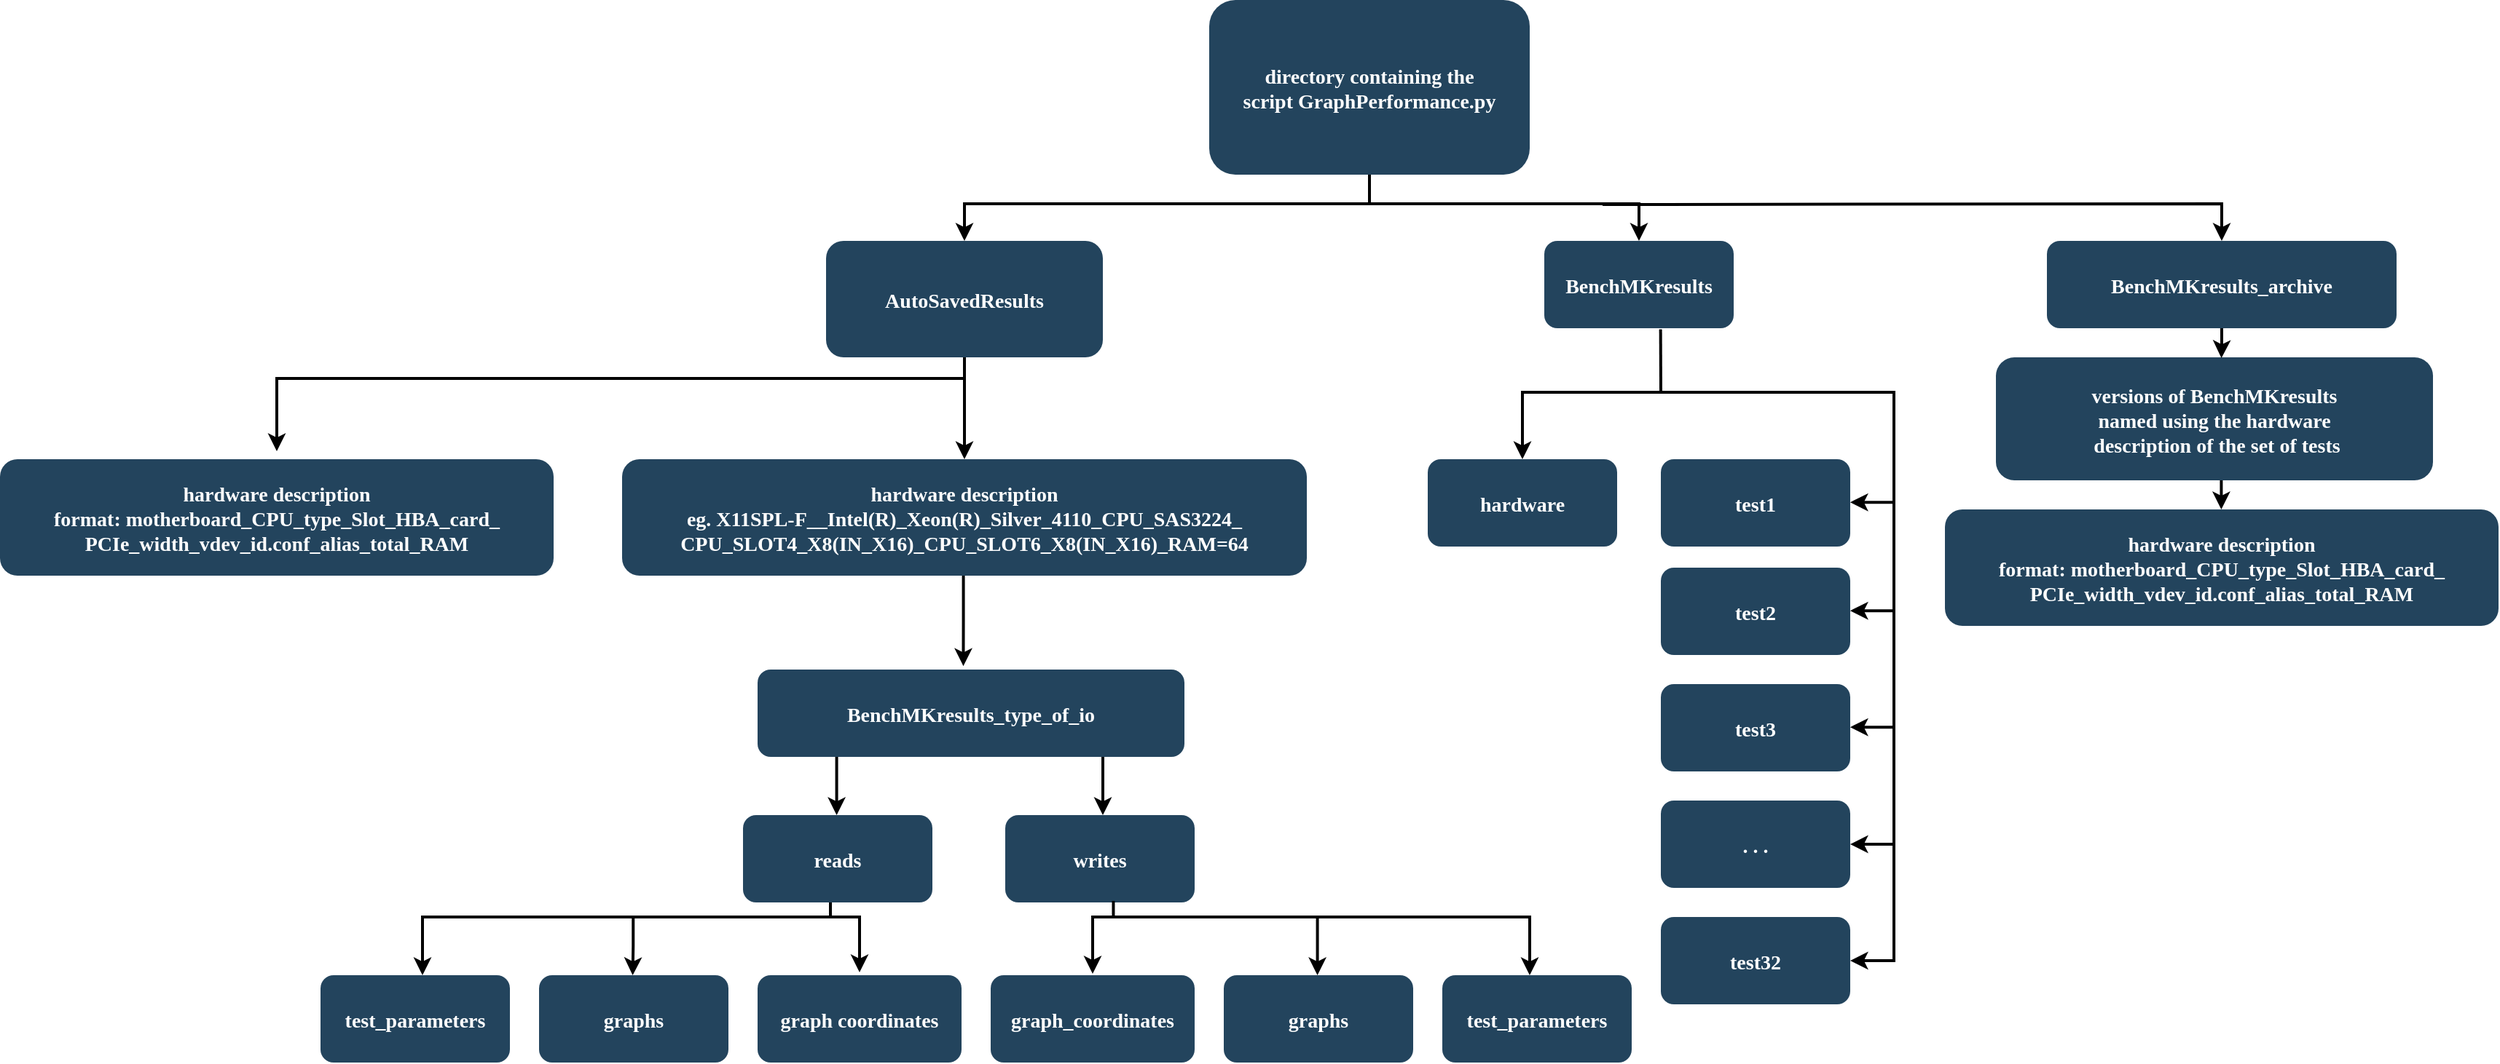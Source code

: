 <mxfile version="14.0.1" type="github">
  <diagram name="Page-1" id="2c0d36ab-eaac-3732-788b-9136903baeff">
    <mxGraphModel dx="1549" dy="624" grid="1" gridSize="10" guides="1" tooltips="1" connect="1" arrows="1" fold="1" page="1" pageScale="1.5" pageWidth="1169" pageHeight="827" background="#ffffff" math="0" shadow="0">
      <root>
        <mxCell id="0" />
        <mxCell id="1" parent="0" />
        <mxCell id="2" value="AutoSavedResults" style="rounded=1;fillColor=#23445D;gradientColor=none;strokeColor=none;fontColor=#FFFFFF;fontStyle=1;fontFamily=Tahoma;fontSize=14" parent="1" vertex="1">
          <mxGeometry x="577" y="185.5" width="190" height="80" as="geometry" />
        </mxCell>
        <mxCell id="13" value="hardware description&#xa;eg. X11SPL-F__Intel(R)_Xeon(R)_Silver_4110_CPU_SAS3224_&#xa;CPU_SLOT4_X8(IN_X16)_CPU_SLOT6_X8(IN_X16)_RAM=64" style="rounded=1;fillColor=#23445D;gradientColor=none;strokeColor=none;fontColor=#FFFFFF;fontStyle=1;fontFamily=Tahoma;fontSize=14" parent="1" vertex="1">
          <mxGeometry x="437" y="335.5" width="470" height="80" as="geometry" />
        </mxCell>
        <mxCell id="14" value="BenchMKresults" style="rounded=1;fillColor=#23445D;gradientColor=none;strokeColor=none;fontColor=#FFFFFF;fontStyle=1;fontFamily=Tahoma;fontSize=14" parent="1" vertex="1">
          <mxGeometry x="1070" y="185.5" width="130" height="60" as="geometry" />
        </mxCell>
        <mxCell id="61" value="" style="edgeStyle=elbowEdgeStyle;elbow=vertical;strokeWidth=2;rounded=0;exitX=0.5;exitY=1;exitDx=0;exitDy=0;entryX=0.5;entryY=0;entryDx=0;entryDy=0;" parent="1" source="2" target="13" edge="1">
          <mxGeometry x="-23" y="135.5" width="100" height="100" as="geometry">
            <mxPoint x="-23" y="235.5" as="sourcePoint" />
            <mxPoint x="662" y="330" as="targetPoint" />
            <Array as="points">
              <mxPoint x="852" y="320" />
            </Array>
          </mxGeometry>
        </mxCell>
        <mxCell id="101" value="" style="edgeStyle=elbowEdgeStyle;elbow=vertical;strokeWidth=2;rounded=0;entryX=0.482;entryY=-0.04;entryDx=0;entryDy=0;entryPerimeter=0;" parent="1" target="cr9FANzja6UJMiHbJ5yW-125" edge="1">
          <mxGeometry x="-8.71" y="135.5" width="100" height="100" as="geometry">
            <mxPoint x="671.29" y="415.5" as="sourcePoint" />
            <mxPoint x="671.29" y="455.5" as="targetPoint" />
          </mxGeometry>
        </mxCell>
        <mxCell id="sJ-iOtZQnBbiaRmRqmVX-124" value="" style="edgeStyle=elbowEdgeStyle;elbow=vertical;strokeWidth=2;rounded=0;entryX=0.5;entryY=0;entryDx=0;entryDy=0;exitX=0.5;exitY=1;exitDx=0;exitDy=0;" parent="1" edge="1" target="2" source="sJ-iOtZQnBbiaRmRqmVX-125">
          <mxGeometry x="705" y="-134.5" width="100" height="100" as="geometry">
            <mxPoint x="930" y="145.5" as="sourcePoint" />
            <mxPoint x="850" y="185.5" as="targetPoint" />
            <Array as="points">
              <mxPoint x="800" y="160" />
            </Array>
          </mxGeometry>
        </mxCell>
        <mxCell id="sJ-iOtZQnBbiaRmRqmVX-125" value="directory containing the&#xa;script GraphPerformance.py" style="rounded=1;fillColor=#23445D;gradientColor=none;strokeColor=none;fontColor=#FFFFFF;fontStyle=1;fontFamily=Tahoma;fontSize=14" parent="1" vertex="1">
          <mxGeometry x="840" y="20" width="220" height="120" as="geometry" />
        </mxCell>
        <mxCell id="sJ-iOtZQnBbiaRmRqmVX-129" value="reads" style="rounded=1;fillColor=#23445D;gradientColor=none;strokeColor=none;fontColor=#FFFFFF;fontStyle=1;fontFamily=Tahoma;fontSize=14" parent="1" vertex="1">
          <mxGeometry x="520" y="580" width="130" height="60" as="geometry" />
        </mxCell>
        <mxCell id="sJ-iOtZQnBbiaRmRqmVX-130" value="writes" style="rounded=1;fillColor=#23445D;gradientColor=none;strokeColor=none;fontColor=#FFFFFF;fontStyle=1;fontFamily=Tahoma;fontSize=14" parent="1" vertex="1">
          <mxGeometry x="700" y="580" width="130" height="60" as="geometry" />
        </mxCell>
        <mxCell id="cr9FANzja6UJMiHbJ5yW-125" value="BenchMKresults_type_of_io" style="rounded=1;fillColor=#23445D;gradientColor=none;strokeColor=none;fontColor=#FFFFFF;fontStyle=1;fontFamily=Tahoma;fontSize=14" vertex="1" parent="1">
          <mxGeometry x="530" y="480" width="293" height="60" as="geometry" />
        </mxCell>
        <mxCell id="cr9FANzja6UJMiHbJ5yW-126" value="graph coordinates" style="rounded=1;fillColor=#23445D;gradientColor=none;strokeColor=none;fontColor=#FFFFFF;fontStyle=1;fontFamily=Tahoma;fontSize=14" vertex="1" parent="1">
          <mxGeometry x="530" y="690" width="140" height="60" as="geometry" />
        </mxCell>
        <mxCell id="cr9FANzja6UJMiHbJ5yW-127" value="graphs" style="rounded=1;fillColor=#23445D;gradientColor=none;strokeColor=none;fontColor=#FFFFFF;fontStyle=1;fontFamily=Tahoma;fontSize=14" vertex="1" parent="1">
          <mxGeometry x="380" y="690" width="130" height="60" as="geometry" />
        </mxCell>
        <mxCell id="cr9FANzja6UJMiHbJ5yW-128" value="test_parameters" style="rounded=1;fillColor=#23445D;gradientColor=none;strokeColor=none;fontColor=#FFFFFF;fontStyle=1;fontFamily=Tahoma;fontSize=14" vertex="1" parent="1">
          <mxGeometry x="230" y="690" width="130" height="60" as="geometry" />
        </mxCell>
        <mxCell id="cr9FANzja6UJMiHbJ5yW-129" value="graph_coordinates" style="rounded=1;fillColor=#23445D;gradientColor=none;strokeColor=none;fontColor=#FFFFFF;fontStyle=1;fontFamily=Tahoma;fontSize=14" vertex="1" parent="1">
          <mxGeometry x="690" y="690" width="140" height="60" as="geometry" />
        </mxCell>
        <mxCell id="cr9FANzja6UJMiHbJ5yW-130" value="graphs" style="rounded=1;fillColor=#23445D;gradientColor=none;strokeColor=none;fontColor=#FFFFFF;fontStyle=1;fontFamily=Tahoma;fontSize=14" vertex="1" parent="1">
          <mxGeometry x="850" y="690" width="130" height="60" as="geometry" />
        </mxCell>
        <mxCell id="cr9FANzja6UJMiHbJ5yW-131" value="test_parameters" style="rounded=1;fillColor=#23445D;gradientColor=none;strokeColor=none;fontColor=#FFFFFF;fontStyle=1;fontFamily=Tahoma;fontSize=14" vertex="1" parent="1">
          <mxGeometry x="1000" y="690" width="130" height="60" as="geometry" />
        </mxCell>
        <mxCell id="cr9FANzja6UJMiHbJ5yW-133" value="" style="edgeStyle=elbowEdgeStyle;elbow=vertical;strokeWidth=2;rounded=0" edge="1" parent="1">
          <mxGeometry x="-95.71" y="280" width="100" height="100" as="geometry">
            <mxPoint x="584.29" y="560" as="sourcePoint" />
            <mxPoint x="584.29" y="580" as="targetPoint" />
            <Array as="points">
              <mxPoint x="584.29" y="540" />
            </Array>
          </mxGeometry>
        </mxCell>
        <mxCell id="cr9FANzja6UJMiHbJ5yW-134" value="" style="edgeStyle=elbowEdgeStyle;elbow=vertical;strokeWidth=2;rounded=0" edge="1" parent="1">
          <mxGeometry x="87.0" y="260" width="100" height="100" as="geometry">
            <mxPoint x="767" y="540" as="sourcePoint" />
            <mxPoint x="767" y="580" as="targetPoint" />
            <Array as="points">
              <mxPoint x="766.71" y="550" />
            </Array>
          </mxGeometry>
        </mxCell>
        <mxCell id="cr9FANzja6UJMiHbJ5yW-135" value="" style="edgeStyle=elbowEdgeStyle;elbow=vertical;strokeWidth=2;rounded=0;" edge="1" parent="1">
          <mxGeometry x="-95.71" y="370" width="100" height="100" as="geometry">
            <mxPoint x="580" y="640" as="sourcePoint" />
            <mxPoint x="600" y="688" as="targetPoint" />
            <Array as="points">
              <mxPoint x="590" y="650" />
            </Array>
          </mxGeometry>
        </mxCell>
        <mxCell id="cr9FANzja6UJMiHbJ5yW-136" value="" style="edgeStyle=elbowEdgeStyle;elbow=vertical;strokeWidth=2;rounded=0;exitX=0.571;exitY=0.983;exitDx=0;exitDy=0;exitPerimeter=0;" edge="1" parent="1" source="sJ-iOtZQnBbiaRmRqmVX-130">
          <mxGeometry x="87.0" y="370" width="100" height="100" as="geometry">
            <mxPoint x="767" y="650" as="sourcePoint" />
            <mxPoint x="760" y="689" as="targetPoint" />
            <Array as="points">
              <mxPoint x="739" y="650" />
              <mxPoint x="790" y="650" />
              <mxPoint x="790" y="665" />
              <mxPoint x="770" y="665" />
            </Array>
          </mxGeometry>
        </mxCell>
        <mxCell id="cr9FANzja6UJMiHbJ5yW-138" value="" style="edgeStyle=elbowEdgeStyle;elbow=vertical;strokeWidth=2;rounded=0;" edge="1" parent="1">
          <mxGeometry x="-235.42" y="370" width="100" height="100" as="geometry">
            <mxPoint x="444.63" y="650" as="sourcePoint" />
            <mxPoint x="444.29" y="690.0" as="targetPoint" />
            <Array as="points" />
          </mxGeometry>
        </mxCell>
        <mxCell id="cr9FANzja6UJMiHbJ5yW-139" value="" style="edgeStyle=elbowEdgeStyle;elbow=vertical;strokeWidth=2;rounded=0" edge="1" parent="1">
          <mxGeometry x="234.29" y="370" width="100" height="100" as="geometry">
            <mxPoint x="914.29" y="650" as="sourcePoint" />
            <mxPoint x="914.29" y="690" as="targetPoint" />
            <Array as="points">
              <mxPoint x="914.29" y="670" />
            </Array>
          </mxGeometry>
        </mxCell>
        <mxCell id="cr9FANzja6UJMiHbJ5yW-140" value="" style="edgeStyle=elbowEdgeStyle;elbow=vertical;strokeWidth=2;rounded=0" edge="1" parent="1">
          <mxGeometry x="380.0" y="370" width="100" height="100" as="geometry">
            <mxPoint x="770" y="650" as="sourcePoint" />
            <mxPoint x="1060" y="690" as="targetPoint" />
            <Array as="points">
              <mxPoint x="1060.34" y="650" />
            </Array>
          </mxGeometry>
        </mxCell>
        <mxCell id="cr9FANzja6UJMiHbJ5yW-141" value="" style="edgeStyle=elbowEdgeStyle;elbow=vertical;strokeWidth=2;rounded=0" edge="1" parent="1">
          <mxGeometry x="-380.0" y="370" width="100" height="100" as="geometry">
            <mxPoint x="600" y="650" as="sourcePoint" />
            <mxPoint x="300.0" y="690" as="targetPoint" />
            <Array as="points">
              <mxPoint x="305.34" y="650" />
            </Array>
          </mxGeometry>
        </mxCell>
        <mxCell id="cr9FANzja6UJMiHbJ5yW-143" value="BenchMKresults_archive" style="rounded=1;fillColor=#23445D;gradientColor=none;strokeColor=none;fontColor=#FFFFFF;fontStyle=1;fontFamily=Tahoma;fontSize=14" vertex="1" parent="1">
          <mxGeometry x="1415" y="185.5" width="240" height="60" as="geometry" />
        </mxCell>
        <mxCell id="cr9FANzja6UJMiHbJ5yW-144" value="" style="edgeStyle=elbowEdgeStyle;elbow=vertical;strokeWidth=2;rounded=0;exitX=0.5;exitY=1;exitDx=0;exitDy=0;" edge="1" parent="1" source="2">
          <mxGeometry x="-365" y="135.5" width="100" height="100" as="geometry">
            <mxPoint x="550" y="270" as="sourcePoint" />
            <mxPoint x="200" y="330" as="targetPoint" />
            <Array as="points">
              <mxPoint x="270" y="280" />
              <mxPoint x="410" y="280" />
              <mxPoint x="390" y="290" />
              <mxPoint x="350" y="280" />
            </Array>
          </mxGeometry>
        </mxCell>
        <mxCell id="cr9FANzja6UJMiHbJ5yW-145" value="hardware description&#xa;format: motherboard_CPU_type_Slot_HBA_card_&#xa;PCIe_width_vdev_id.conf_alias_total_RAM" style="rounded=1;fillColor=#23445D;gradientColor=none;strokeColor=none;fontColor=#FFFFFF;fontStyle=1;fontFamily=Tahoma;fontSize=14" vertex="1" parent="1">
          <mxGeometry x="10" y="335.5" width="380" height="80" as="geometry" />
        </mxCell>
        <mxCell id="cr9FANzja6UJMiHbJ5yW-146" value="" style="edgeStyle=elbowEdgeStyle;elbow=vertical;strokeWidth=2;rounded=0;entryX=0.5;entryY=0;entryDx=0;entryDy=0;" edge="1" parent="1" target="14">
          <mxGeometry x="454.34" y="-130" width="100" height="100" as="geometry">
            <mxPoint x="930" y="160" as="sourcePoint" />
            <mxPoint x="1134" y="170" as="targetPoint" />
            <Array as="points">
              <mxPoint x="1030" y="160" />
              <mxPoint x="1050" y="170" />
            </Array>
          </mxGeometry>
        </mxCell>
        <mxCell id="cr9FANzja6UJMiHbJ5yW-147" value="" style="edgeStyle=elbowEdgeStyle;elbow=vertical;strokeWidth=2;rounded=0;entryX=0.5;entryY=0;entryDx=0;entryDy=0;" edge="1" parent="1" target="cr9FANzja6UJMiHbJ5yW-143">
          <mxGeometry x="794.34" y="-130" width="100" height="100" as="geometry">
            <mxPoint x="1110" y="160.5" as="sourcePoint" />
            <mxPoint x="1475" y="185.5" as="targetPoint" />
            <Array as="points">
              <mxPoint x="1370" y="160" />
              <mxPoint x="1390" y="170" />
            </Array>
          </mxGeometry>
        </mxCell>
        <mxCell id="cr9FANzja6UJMiHbJ5yW-148" value="test1" style="rounded=1;fillColor=#23445D;gradientColor=none;strokeColor=none;fontColor=#FFFFFF;fontStyle=1;fontFamily=Tahoma;fontSize=14" vertex="1" parent="1">
          <mxGeometry x="1150" y="335.5" width="130" height="60" as="geometry" />
        </mxCell>
        <mxCell id="cr9FANzja6UJMiHbJ5yW-149" value="test2" style="rounded=1;fillColor=#23445D;gradientColor=none;strokeColor=none;fontColor=#FFFFFF;fontStyle=1;fontFamily=Tahoma;fontSize=14" vertex="1" parent="1">
          <mxGeometry x="1150" y="410" width="130" height="60" as="geometry" />
        </mxCell>
        <mxCell id="cr9FANzja6UJMiHbJ5yW-151" value="hardware" style="rounded=1;fillColor=#23445D;gradientColor=none;strokeColor=none;fontColor=#FFFFFF;fontStyle=1;fontFamily=Tahoma;fontSize=14" vertex="1" parent="1">
          <mxGeometry x="990" y="335.5" width="130" height="60" as="geometry" />
        </mxCell>
        <mxCell id="cr9FANzja6UJMiHbJ5yW-152" value="versions of BenchMKresults&#xa;named using the hardware&#xa; description of the set of tests" style="rounded=1;fillColor=#23445D;gradientColor=none;strokeColor=none;fontColor=#FFFFFF;fontStyle=1;fontFamily=Tahoma;fontSize=14" vertex="1" parent="1">
          <mxGeometry x="1380" y="265.5" width="300" height="84.5" as="geometry" />
        </mxCell>
        <mxCell id="cr9FANzja6UJMiHbJ5yW-155" value=". . ." style="rounded=1;fillColor=#23445D;gradientColor=none;strokeColor=none;fontColor=#FFFFFF;fontStyle=1;fontFamily=Tahoma;fontSize=14" vertex="1" parent="1">
          <mxGeometry x="1150" y="570" width="130" height="60" as="geometry" />
        </mxCell>
        <mxCell id="cr9FANzja6UJMiHbJ5yW-156" value="test32" style="rounded=1;fillColor=#23445D;gradientColor=none;strokeColor=none;fontColor=#FFFFFF;fontStyle=1;fontFamily=Tahoma;fontSize=14" vertex="1" parent="1">
          <mxGeometry x="1150" y="650" width="130" height="60" as="geometry" />
        </mxCell>
        <mxCell id="cr9FANzja6UJMiHbJ5yW-157" value="hardware description&#xa;format: motherboard_CPU_type_Slot_HBA_card_&#xa;PCIe_width_vdev_id.conf_alias_total_RAM" style="rounded=1;fillColor=#23445D;gradientColor=none;strokeColor=none;fontColor=#FFFFFF;fontStyle=1;fontFamily=Tahoma;fontSize=14" vertex="1" parent="1">
          <mxGeometry x="1345" y="370" width="380" height="80" as="geometry" />
        </mxCell>
        <mxCell id="cr9FANzja6UJMiHbJ5yW-162" value="" style="edgeStyle=elbowEdgeStyle;elbow=vertical;strokeWidth=2;rounded=0" edge="1" parent="1" target="cr9FANzja6UJMiHbJ5yW-155">
          <mxGeometry x="620" y="320" width="100" height="100" as="geometry">
            <mxPoint x="1310" y="600" as="sourcePoint" />
            <mxPoint x="1300" y="630" as="targetPoint" />
            <Array as="points">
              <mxPoint x="1300" y="600" />
              <mxPoint x="1310" y="610" />
              <mxPoint x="1299.71" y="610" />
            </Array>
          </mxGeometry>
        </mxCell>
        <mxCell id="cr9FANzja6UJMiHbJ5yW-163" value="" style="edgeStyle=elbowEdgeStyle;elbow=vertical;strokeWidth=2;rounded=0;" edge="1" parent="1">
          <mxGeometry x="994.71" y="70" width="100" height="100" as="geometry">
            <mxPoint x="1534.71" y="350" as="sourcePoint" />
            <mxPoint x="1534.71" y="370" as="targetPoint" />
            <Array as="points">
              <mxPoint x="1534.71" y="370" />
            </Array>
          </mxGeometry>
        </mxCell>
        <mxCell id="cr9FANzja6UJMiHbJ5yW-164" value="" style="edgeStyle=elbowEdgeStyle;elbow=vertical;strokeWidth=2;rounded=0;exitX=0.5;exitY=1;exitDx=0;exitDy=0;entryX=0.516;entryY=0.006;entryDx=0;entryDy=0;entryPerimeter=0;" edge="1" parent="1" source="cr9FANzja6UJMiHbJ5yW-143" target="cr9FANzja6UJMiHbJ5yW-152">
          <mxGeometry x="940" y="-30" width="100" height="100" as="geometry">
            <mxPoint x="1536" y="250" as="sourcePoint" />
            <mxPoint x="1536" y="266" as="targetPoint" />
            <Array as="points">
              <mxPoint x="1500" y="256" />
            </Array>
          </mxGeometry>
        </mxCell>
        <mxCell id="cr9FANzja6UJMiHbJ5yW-165" value="" style="edgeStyle=elbowEdgeStyle;elbow=vertical;strokeWidth=2;rounded=0;entryX=0.5;entryY=0;entryDx=0;entryDy=0;" edge="1" parent="1" target="cr9FANzja6UJMiHbJ5yW-151">
          <mxGeometry x="374.58" y="-0.5" width="100" height="100" as="geometry">
            <mxPoint x="1310" y="300" as="sourcePoint" />
            <mxPoint x="1054.58" y="319.5" as="targetPoint" />
            <Array as="points">
              <mxPoint x="1054.29" y="289.5" />
            </Array>
          </mxGeometry>
        </mxCell>
        <mxCell id="cr9FANzja6UJMiHbJ5yW-150" value="test3" style="rounded=1;fillColor=#23445D;gradientColor=none;strokeColor=none;fontColor=#FFFFFF;fontStyle=1;fontFamily=Tahoma;fontSize=14" vertex="1" parent="1">
          <mxGeometry x="1150" y="490" width="130" height="60" as="geometry" />
        </mxCell>
        <mxCell id="cr9FANzja6UJMiHbJ5yW-168" value="" style="edgeStyle=elbowEdgeStyle;elbow=vertical;strokeWidth=2;rounded=0" edge="1" parent="1">
          <mxGeometry x="620.0" y="389.58" width="100" height="100" as="geometry">
            <mxPoint x="1310" y="290" as="sourcePoint" />
            <mxPoint x="1280" y="679.58" as="targetPoint" />
            <Array as="points">
              <mxPoint x="1350" y="680" />
              <mxPoint x="1350" y="680" />
              <mxPoint x="1350" y="680" />
              <mxPoint x="1300" y="680" />
            </Array>
          </mxGeometry>
        </mxCell>
        <mxCell id="cr9FANzja6UJMiHbJ5yW-170" value="" style="edgeStyle=elbowEdgeStyle;elbow=vertical;strokeWidth=2;rounded=0" edge="1" parent="1">
          <mxGeometry x="620" y="239.58" width="100" height="100" as="geometry">
            <mxPoint x="1310" y="519.58" as="sourcePoint" />
            <mxPoint x="1280" y="519.58" as="targetPoint" />
            <Array as="points">
              <mxPoint x="1300" y="519.58" />
              <mxPoint x="1310" y="529.58" />
              <mxPoint x="1299.71" y="529.58" />
            </Array>
          </mxGeometry>
        </mxCell>
        <mxCell id="cr9FANzja6UJMiHbJ5yW-171" value="" style="edgeStyle=elbowEdgeStyle;elbow=vertical;strokeWidth=2;rounded=0" edge="1" parent="1">
          <mxGeometry x="620" y="159.58" width="100" height="100" as="geometry">
            <mxPoint x="1310" y="439.58" as="sourcePoint" />
            <mxPoint x="1280" y="439.58" as="targetPoint" />
            <Array as="points">
              <mxPoint x="1300" y="439.58" />
              <mxPoint x="1310" y="449.58" />
              <mxPoint x="1299.71" y="449.58" />
            </Array>
          </mxGeometry>
        </mxCell>
        <mxCell id="cr9FANzja6UJMiHbJ5yW-172" value="" style="edgeStyle=elbowEdgeStyle;elbow=vertical;strokeWidth=2;rounded=0" edge="1" parent="1">
          <mxGeometry x="620" y="85.08" width="100" height="100" as="geometry">
            <mxPoint x="1310" y="365.08" as="sourcePoint" />
            <mxPoint x="1280" y="365.08" as="targetPoint" />
            <Array as="points">
              <mxPoint x="1300" y="365.08" />
              <mxPoint x="1310" y="375.08" />
              <mxPoint x="1299.71" y="375.08" />
            </Array>
          </mxGeometry>
        </mxCell>
        <mxCell id="cr9FANzja6UJMiHbJ5yW-177" value="" style="strokeWidth=2;endArrow=none;html=1;rounded=0;exitX=0.614;exitY=1.013;exitDx=0;exitDy=0;exitPerimeter=0;" edge="1" parent="1" source="14">
          <mxGeometry relative="1" as="geometry">
            <mxPoint x="1040" y="266" as="sourcePoint" />
            <mxPoint x="1150" y="290" as="targetPoint" />
          </mxGeometry>
        </mxCell>
      </root>
    </mxGraphModel>
  </diagram>
</mxfile>
